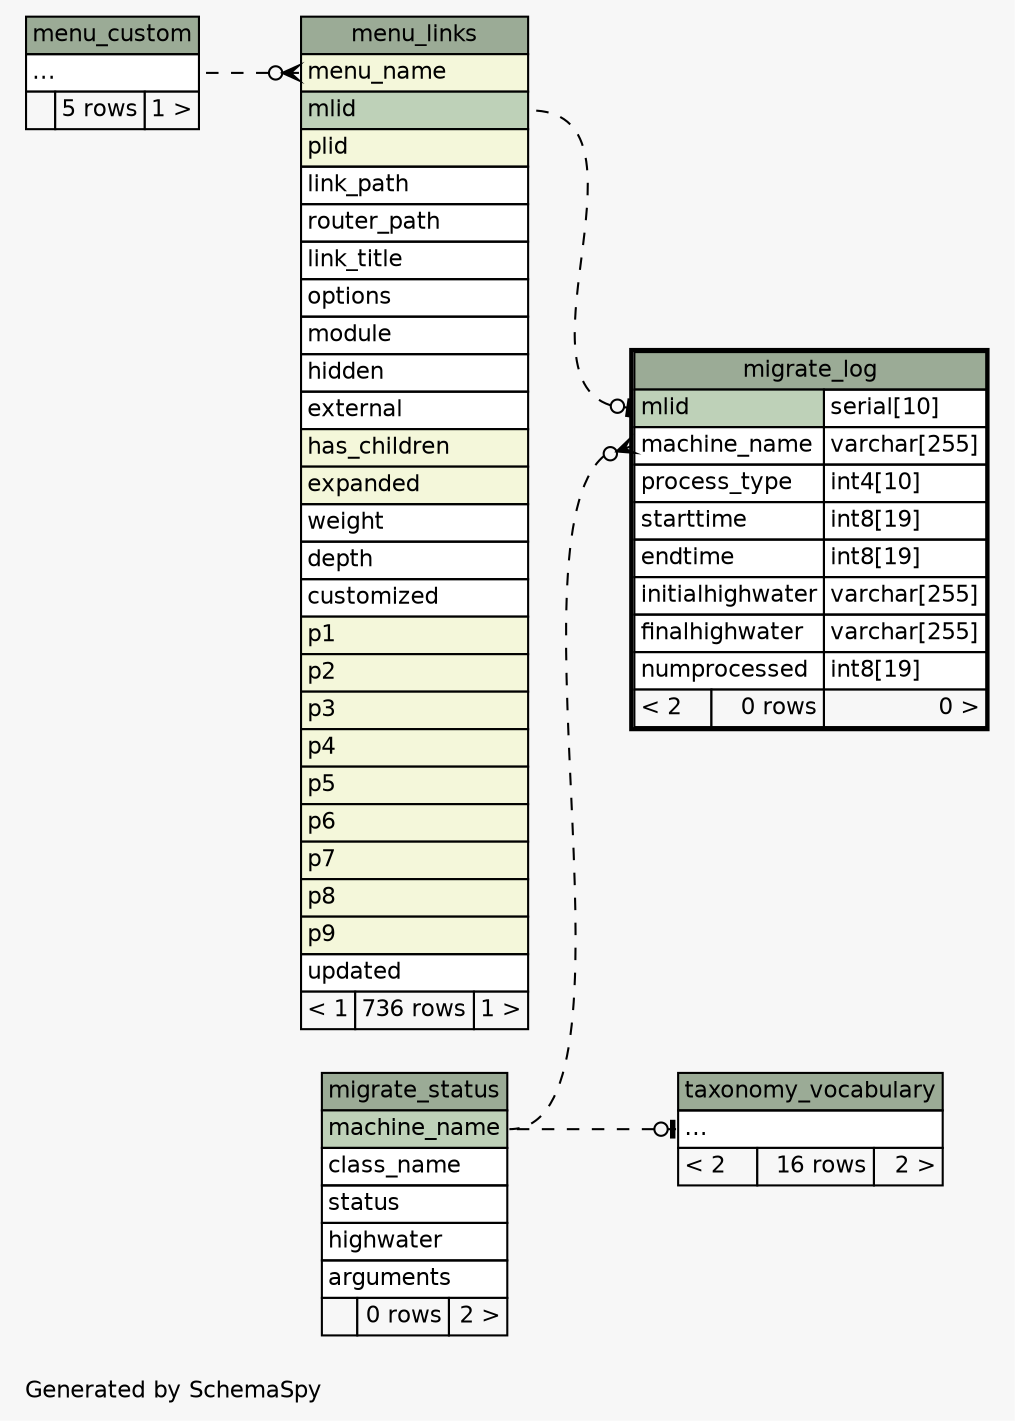 // dot 2.30.1 on Mac OS X 10.8.3
// SchemaSpy rev 590
digraph "impliedTwoDegreesRelationshipsDiagram" {
  graph [
    rankdir="RL"
    bgcolor="#f7f7f7"
    label="\nGenerated by SchemaSpy"
    labeljust="l"
    nodesep="0.18"
    ranksep="0.46"
    fontname="Helvetica"
    fontsize="11"
  ];
  node [
    fontname="Helvetica"
    fontsize="11"
    shape="plaintext"
  ];
  edge [
    arrowsize="0.8"
  ];
  "menu_links":"menu_name":w -> "menu_custom":"elipses":e [arrowhead=none dir=back arrowtail=crowodot style=dashed];
  "migrate_log":"machine_name":w -> "migrate_status":"machine_name":e [arrowhead=none dir=back arrowtail=crowodot style=dashed];
  "migrate_log":"mlid":w -> "menu_links":"mlid":e [arrowhead=none dir=back arrowtail=teeodot style=dashed];
  "taxonomy_vocabulary":"elipses":w -> "migrate_status":"machine_name":e [arrowhead=none dir=back arrowtail=teeodot style=dashed];
  "menu_custom" [
    label=<
    <TABLE BORDER="0" CELLBORDER="1" CELLSPACING="0" BGCOLOR="#ffffff">
      <TR><TD COLSPAN="3" BGCOLOR="#9bab96" ALIGN="CENTER">menu_custom</TD></TR>
      <TR><TD PORT="elipses" COLSPAN="3" ALIGN="LEFT">...</TD></TR>
      <TR><TD ALIGN="LEFT" BGCOLOR="#f7f7f7">  </TD><TD ALIGN="RIGHT" BGCOLOR="#f7f7f7">5 rows</TD><TD ALIGN="RIGHT" BGCOLOR="#f7f7f7">1 &gt;</TD></TR>
    </TABLE>>
    URL="menu_custom.html"
    tooltip="menu_custom"
  ];
  "menu_links" [
    label=<
    <TABLE BORDER="0" CELLBORDER="1" CELLSPACING="0" BGCOLOR="#ffffff">
      <TR><TD COLSPAN="3" BGCOLOR="#9bab96" ALIGN="CENTER">menu_links</TD></TR>
      <TR><TD PORT="menu_name" COLSPAN="3" BGCOLOR="#f4f7da" ALIGN="LEFT">menu_name</TD></TR>
      <TR><TD PORT="mlid" COLSPAN="3" BGCOLOR="#bed1b8" ALIGN="LEFT">mlid</TD></TR>
      <TR><TD PORT="plid" COLSPAN="3" BGCOLOR="#f4f7da" ALIGN="LEFT">plid</TD></TR>
      <TR><TD PORT="link_path" COLSPAN="3" ALIGN="LEFT">link_path</TD></TR>
      <TR><TD PORT="router_path" COLSPAN="3" ALIGN="LEFT">router_path</TD></TR>
      <TR><TD PORT="link_title" COLSPAN="3" ALIGN="LEFT">link_title</TD></TR>
      <TR><TD PORT="options" COLSPAN="3" ALIGN="LEFT">options</TD></TR>
      <TR><TD PORT="module" COLSPAN="3" ALIGN="LEFT">module</TD></TR>
      <TR><TD PORT="hidden" COLSPAN="3" ALIGN="LEFT">hidden</TD></TR>
      <TR><TD PORT="external" COLSPAN="3" ALIGN="LEFT">external</TD></TR>
      <TR><TD PORT="has_children" COLSPAN="3" BGCOLOR="#f4f7da" ALIGN="LEFT">has_children</TD></TR>
      <TR><TD PORT="expanded" COLSPAN="3" BGCOLOR="#f4f7da" ALIGN="LEFT">expanded</TD></TR>
      <TR><TD PORT="weight" COLSPAN="3" ALIGN="LEFT">weight</TD></TR>
      <TR><TD PORT="depth" COLSPAN="3" ALIGN="LEFT">depth</TD></TR>
      <TR><TD PORT="customized" COLSPAN="3" ALIGN="LEFT">customized</TD></TR>
      <TR><TD PORT="p1" COLSPAN="3" BGCOLOR="#f4f7da" ALIGN="LEFT">p1</TD></TR>
      <TR><TD PORT="p2" COLSPAN="3" BGCOLOR="#f4f7da" ALIGN="LEFT">p2</TD></TR>
      <TR><TD PORT="p3" COLSPAN="3" BGCOLOR="#f4f7da" ALIGN="LEFT">p3</TD></TR>
      <TR><TD PORT="p4" COLSPAN="3" BGCOLOR="#f4f7da" ALIGN="LEFT">p4</TD></TR>
      <TR><TD PORT="p5" COLSPAN="3" BGCOLOR="#f4f7da" ALIGN="LEFT">p5</TD></TR>
      <TR><TD PORT="p6" COLSPAN="3" BGCOLOR="#f4f7da" ALIGN="LEFT">p6</TD></TR>
      <TR><TD PORT="p7" COLSPAN="3" BGCOLOR="#f4f7da" ALIGN="LEFT">p7</TD></TR>
      <TR><TD PORT="p8" COLSPAN="3" BGCOLOR="#f4f7da" ALIGN="LEFT">p8</TD></TR>
      <TR><TD PORT="p9" COLSPAN="3" BGCOLOR="#f4f7da" ALIGN="LEFT">p9</TD></TR>
      <TR><TD PORT="updated" COLSPAN="3" ALIGN="LEFT">updated</TD></TR>
      <TR><TD ALIGN="LEFT" BGCOLOR="#f7f7f7">&lt; 1</TD><TD ALIGN="RIGHT" BGCOLOR="#f7f7f7">736 rows</TD><TD ALIGN="RIGHT" BGCOLOR="#f7f7f7">1 &gt;</TD></TR>
    </TABLE>>
    URL="menu_links.html"
    tooltip="menu_links"
  ];
  "migrate_log" [
    label=<
    <TABLE BORDER="2" CELLBORDER="1" CELLSPACING="0" BGCOLOR="#ffffff">
      <TR><TD COLSPAN="3" BGCOLOR="#9bab96" ALIGN="CENTER">migrate_log</TD></TR>
      <TR><TD PORT="mlid" COLSPAN="2" BGCOLOR="#bed1b8" ALIGN="LEFT">mlid</TD><TD PORT="mlid.type" ALIGN="LEFT">serial[10]</TD></TR>
      <TR><TD PORT="machine_name" COLSPAN="2" ALIGN="LEFT">machine_name</TD><TD PORT="machine_name.type" ALIGN="LEFT">varchar[255]</TD></TR>
      <TR><TD PORT="process_type" COLSPAN="2" ALIGN="LEFT">process_type</TD><TD PORT="process_type.type" ALIGN="LEFT">int4[10]</TD></TR>
      <TR><TD PORT="starttime" COLSPAN="2" ALIGN="LEFT">starttime</TD><TD PORT="starttime.type" ALIGN="LEFT">int8[19]</TD></TR>
      <TR><TD PORT="endtime" COLSPAN="2" ALIGN="LEFT">endtime</TD><TD PORT="endtime.type" ALIGN="LEFT">int8[19]</TD></TR>
      <TR><TD PORT="initialhighwater" COLSPAN="2" ALIGN="LEFT">initialhighwater</TD><TD PORT="initialhighwater.type" ALIGN="LEFT">varchar[255]</TD></TR>
      <TR><TD PORT="finalhighwater" COLSPAN="2" ALIGN="LEFT">finalhighwater</TD><TD PORT="finalhighwater.type" ALIGN="LEFT">varchar[255]</TD></TR>
      <TR><TD PORT="numprocessed" COLSPAN="2" ALIGN="LEFT">numprocessed</TD><TD PORT="numprocessed.type" ALIGN="LEFT">int8[19]</TD></TR>
      <TR><TD ALIGN="LEFT" BGCOLOR="#f7f7f7">&lt; 2</TD><TD ALIGN="RIGHT" BGCOLOR="#f7f7f7">0 rows</TD><TD ALIGN="RIGHT" BGCOLOR="#f7f7f7">0 &gt;</TD></TR>
    </TABLE>>
    URL="migrate_log.html"
    tooltip="migrate_log"
  ];
  "migrate_status" [
    label=<
    <TABLE BORDER="0" CELLBORDER="1" CELLSPACING="0" BGCOLOR="#ffffff">
      <TR><TD COLSPAN="3" BGCOLOR="#9bab96" ALIGN="CENTER">migrate_status</TD></TR>
      <TR><TD PORT="machine_name" COLSPAN="3" BGCOLOR="#bed1b8" ALIGN="LEFT">machine_name</TD></TR>
      <TR><TD PORT="class_name" COLSPAN="3" ALIGN="LEFT">class_name</TD></TR>
      <TR><TD PORT="status" COLSPAN="3" ALIGN="LEFT">status</TD></TR>
      <TR><TD PORT="highwater" COLSPAN="3" ALIGN="LEFT">highwater</TD></TR>
      <TR><TD PORT="arguments" COLSPAN="3" ALIGN="LEFT">arguments</TD></TR>
      <TR><TD ALIGN="LEFT" BGCOLOR="#f7f7f7">  </TD><TD ALIGN="RIGHT" BGCOLOR="#f7f7f7">0 rows</TD><TD ALIGN="RIGHT" BGCOLOR="#f7f7f7">2 &gt;</TD></TR>
    </TABLE>>
    URL="migrate_status.html"
    tooltip="migrate_status"
  ];
  "taxonomy_vocabulary" [
    label=<
    <TABLE BORDER="0" CELLBORDER="1" CELLSPACING="0" BGCOLOR="#ffffff">
      <TR><TD COLSPAN="3" BGCOLOR="#9bab96" ALIGN="CENTER">taxonomy_vocabulary</TD></TR>
      <TR><TD PORT="elipses" COLSPAN="3" ALIGN="LEFT">...</TD></TR>
      <TR><TD ALIGN="LEFT" BGCOLOR="#f7f7f7">&lt; 2</TD><TD ALIGN="RIGHT" BGCOLOR="#f7f7f7">16 rows</TD><TD ALIGN="RIGHT" BGCOLOR="#f7f7f7">2 &gt;</TD></TR>
    </TABLE>>
    URL="taxonomy_vocabulary.html"
    tooltip="taxonomy_vocabulary"
  ];
}
